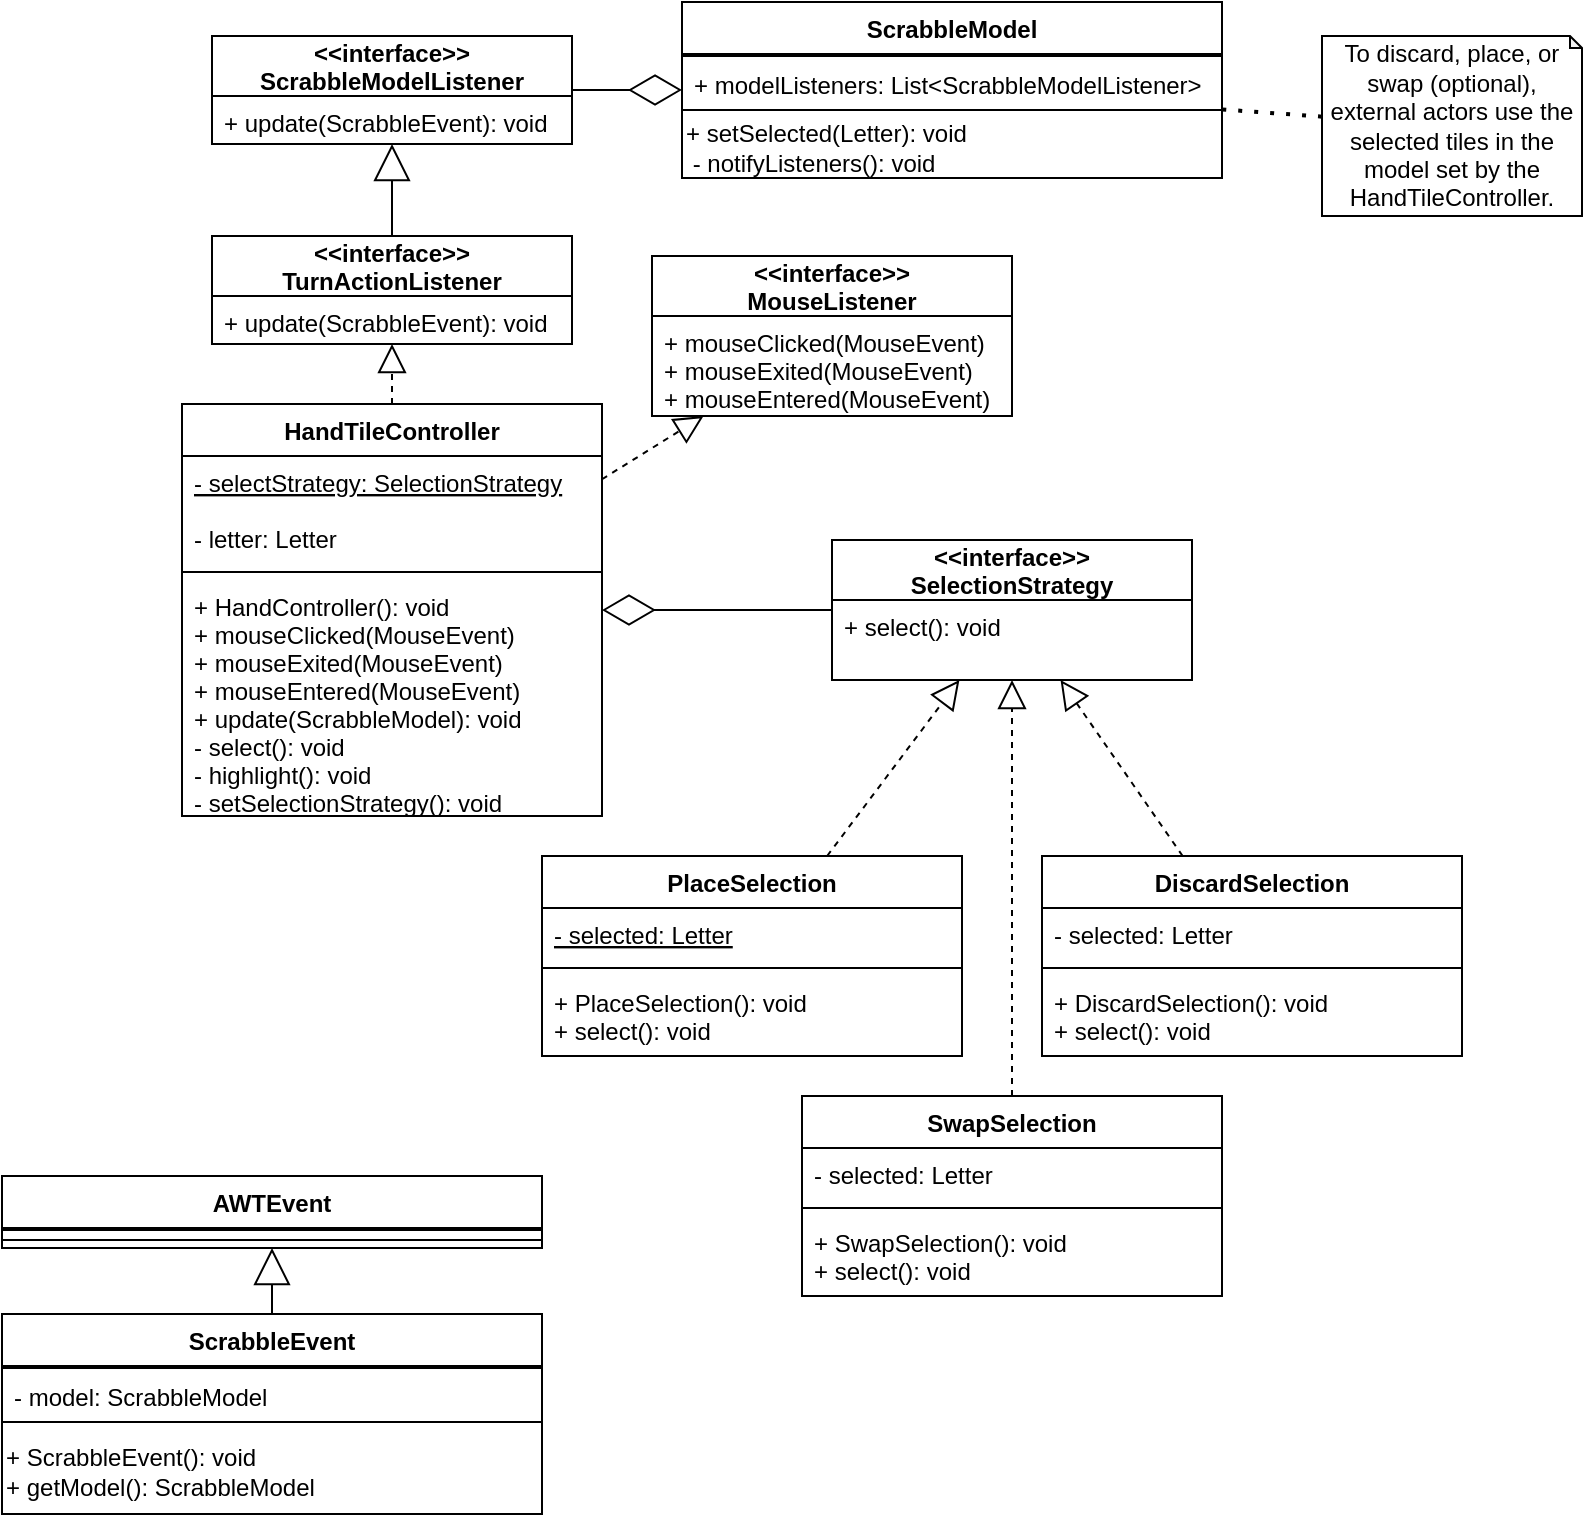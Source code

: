 <mxfile version="15.5.4" type="embed"><diagram id="HTirJWirQs5WPqJ1zvMP" name="Page-1"><mxGraphModel dx="488" dy="520" grid="1" gridSize="10" guides="1" tooltips="1" connect="1" arrows="1" fold="1" page="1" pageScale="1" pageWidth="850" pageHeight="1100" math="0" shadow="0"><root><mxCell id="0"/><mxCell id="1" parent="0"/><mxCell id="15" value="HandTileController" style="swimlane;fontStyle=1;align=center;verticalAlign=top;childLayout=stackLayout;horizontal=1;startSize=26;horizontalStack=0;resizeParent=1;resizeParentMax=0;resizeLast=0;collapsible=1;marginBottom=0;" parent="1" vertex="1"><mxGeometry x="100" y="274" width="210" height="206" as="geometry"/></mxCell><mxCell id="16" value="- selectStrategy: SelectionStrategy" style="text;strokeColor=none;fillColor=none;align=left;verticalAlign=top;spacingLeft=4;spacingRight=4;overflow=hidden;rotatable=0;points=[[0,0.5],[1,0.5]];portConstraint=eastwest;fontStyle=4" parent="15" vertex="1"><mxGeometry y="26" width="210" height="28" as="geometry"/></mxCell><mxCell id="78" value="- letter: Letter" style="text;strokeColor=none;fillColor=none;align=left;verticalAlign=top;spacingLeft=4;spacingRight=4;overflow=hidden;rotatable=0;points=[[0,0.5],[1,0.5]];portConstraint=eastwest;" vertex="1" parent="15"><mxGeometry y="54" width="210" height="26" as="geometry"/></mxCell><mxCell id="17" value="" style="line;strokeWidth=1;fillColor=none;align=left;verticalAlign=middle;spacingTop=-1;spacingLeft=3;spacingRight=3;rotatable=0;labelPosition=right;points=[];portConstraint=eastwest;" parent="15" vertex="1"><mxGeometry y="80" width="210" height="8" as="geometry"/></mxCell><mxCell id="18" value="+ HandController(): void&#10;+ mouseClicked(MouseEvent)&#10;+ mouseExited(MouseEvent)&#10;+ mouseEntered(MouseEvent)&#10;+ update(ScrabbleModel): void&#10;- select(): void&#10;- highlight(): void&#10;- setSelectionStrategy(): void" style="text;strokeColor=none;fillColor=none;align=left;verticalAlign=top;spacingLeft=4;spacingRight=4;overflow=hidden;rotatable=0;points=[[0,0.5],[1,0.5]];portConstraint=eastwest;" parent="15" vertex="1"><mxGeometry y="88" width="210" height="118" as="geometry"/></mxCell><mxCell id="30" value="&lt;&lt;interface&gt;&gt;&#10;SelectionStrategy" style="swimlane;fontStyle=1;childLayout=stackLayout;horizontal=1;startSize=30;fillColor=none;horizontalStack=0;resizeParent=1;resizeParentMax=0;resizeLast=0;collapsible=1;marginBottom=0;" parent="1" vertex="1"><mxGeometry x="425" y="342" width="180" height="70" as="geometry"/></mxCell><mxCell id="31" value="+ select(): void&#10;" style="text;strokeColor=none;fillColor=none;align=left;verticalAlign=top;spacingLeft=4;spacingRight=4;overflow=hidden;rotatable=0;points=[[0,0.5],[1,0.5]];portConstraint=eastwest;fontStyle=0" parent="30" vertex="1"><mxGeometry y="30" width="180" height="40" as="geometry"/></mxCell><mxCell id="32" value="PlaceSelection" style="swimlane;fontStyle=1;align=center;verticalAlign=top;childLayout=stackLayout;horizontal=1;startSize=26;horizontalStack=0;resizeParent=1;resizeParentMax=0;resizeLast=0;collapsible=1;marginBottom=0;" parent="1" vertex="1"><mxGeometry x="280" y="500" width="210" height="100" as="geometry"/></mxCell><mxCell id="33" value="- selected: Letter" style="text;strokeColor=none;fillColor=none;align=left;verticalAlign=top;spacingLeft=4;spacingRight=4;overflow=hidden;rotatable=0;points=[[0,0.5],[1,0.5]];portConstraint=eastwest;fontStyle=4" parent="32" vertex="1"><mxGeometry y="26" width="210" height="26" as="geometry"/></mxCell><mxCell id="34" value="" style="line;strokeWidth=1;fillColor=none;align=left;verticalAlign=middle;spacingTop=-1;spacingLeft=3;spacingRight=3;rotatable=0;labelPosition=right;points=[];portConstraint=eastwest;" parent="32" vertex="1"><mxGeometry y="52" width="210" height="8" as="geometry"/></mxCell><mxCell id="35" value="+ PlaceSelection(): void&#10;+ select(): void " style="text;strokeColor=none;fillColor=none;align=left;verticalAlign=top;spacingLeft=4;spacingRight=4;overflow=hidden;rotatable=0;points=[[0,0.5],[1,0.5]];portConstraint=eastwest;" parent="32" vertex="1"><mxGeometry y="60" width="210" height="40" as="geometry"/></mxCell><mxCell id="36" value="DiscardSelection" style="swimlane;fontStyle=1;align=center;verticalAlign=top;childLayout=stackLayout;horizontal=1;startSize=26;horizontalStack=0;resizeParent=1;resizeParentMax=0;resizeLast=0;collapsible=1;marginBottom=0;" parent="1" vertex="1"><mxGeometry x="530" y="500" width="210" height="100" as="geometry"/></mxCell><mxCell id="37" value="- selected: Letter" style="text;strokeColor=none;fillColor=none;align=left;verticalAlign=top;spacingLeft=4;spacingRight=4;overflow=hidden;rotatable=0;points=[[0,0.5],[1,0.5]];portConstraint=eastwest;fontStyle=0" parent="36" vertex="1"><mxGeometry y="26" width="210" height="26" as="geometry"/></mxCell><mxCell id="38" value="" style="line;strokeWidth=1;fillColor=none;align=left;verticalAlign=middle;spacingTop=-1;spacingLeft=3;spacingRight=3;rotatable=0;labelPosition=right;points=[];portConstraint=eastwest;" parent="36" vertex="1"><mxGeometry y="52" width="210" height="8" as="geometry"/></mxCell><mxCell id="39" value="+ DiscardSelection(): void&#10;+ select(): void " style="text;strokeColor=none;fillColor=none;align=left;verticalAlign=top;spacingLeft=4;spacingRight=4;overflow=hidden;rotatable=0;points=[[0,0.5],[1,0.5]];portConstraint=eastwest;" parent="36" vertex="1"><mxGeometry y="60" width="210" height="40" as="geometry"/></mxCell><mxCell id="40" value="&lt;&lt;interface&gt;&gt;&#10;MouseListener" style="swimlane;fontStyle=1;childLayout=stackLayout;horizontal=1;startSize=30;fillColor=none;horizontalStack=0;resizeParent=1;resizeParentMax=0;resizeLast=0;collapsible=1;marginBottom=0;" parent="1" vertex="1"><mxGeometry x="335" y="200" width="180" height="80" as="geometry"/></mxCell><mxCell id="41" value="+ mouseClicked(MouseEvent)&#10;+ mouseExited(MouseEvent)&#10;+ mouseEntered(MouseEvent)" style="text;strokeColor=none;fillColor=none;align=left;verticalAlign=top;spacingLeft=4;spacingRight=4;overflow=hidden;rotatable=0;points=[[0,0.5],[1,0.5]];portConstraint=eastwest;fontStyle=0" parent="40" vertex="1"><mxGeometry y="30" width="180" height="50" as="geometry"/></mxCell><mxCell id="42" value="" style="endArrow=block;dashed=1;endFill=0;endSize=12;html=1;rounded=0;" parent="1" source="32" target="30" edge="1"><mxGeometry width="160" relative="1" as="geometry"><mxPoint x="490" y="350" as="sourcePoint"/><mxPoint x="650" y="350" as="targetPoint"/></mxGeometry></mxCell><mxCell id="43" value="" style="endArrow=block;dashed=1;endFill=0;endSize=12;html=1;rounded=0;" parent="1" source="36" target="30" edge="1"><mxGeometry width="160" relative="1" as="geometry"><mxPoint x="509.5" y="380" as="sourcePoint"/><mxPoint x="563.167" y="310" as="targetPoint"/></mxGeometry></mxCell><mxCell id="44" value="" style="endArrow=block;dashed=1;endFill=0;endSize=12;html=1;rounded=0;" parent="1" source="15" target="40" edge="1"><mxGeometry width="160" relative="1" as="geometry"><mxPoint x="509.5" y="380" as="sourcePoint"/><mxPoint x="563.167" y="310" as="targetPoint"/></mxGeometry></mxCell><mxCell id="45" value="" style="endArrow=diamondThin;endFill=0;endSize=24;html=1;rounded=0;" parent="1" source="30" target="15" edge="1"><mxGeometry width="160" relative="1" as="geometry"><mxPoint x="350" y="350" as="sourcePoint"/><mxPoint x="510" y="350" as="targetPoint"/></mxGeometry></mxCell><mxCell id="49" value="" style="endArrow=diamondThin;endFill=0;endSize=24;html=1;rounded=0;" parent="1" source="50" target="61" edge="1"><mxGeometry width="160" relative="1" as="geometry"><mxPoint x="435" y="410.645" as="sourcePoint"/><mxPoint x="350" y="136.412" as="targetPoint"/></mxGeometry></mxCell><mxCell id="50" value="&lt;&lt;interface&gt;&gt;&#10;ScrabbleModelListener" style="swimlane;fontStyle=1;childLayout=stackLayout;horizontal=1;startSize=30;fillColor=none;horizontalStack=0;resizeParent=1;resizeParentMax=0;resizeLast=0;collapsible=1;marginBottom=0;" parent="1" vertex="1"><mxGeometry x="115" y="90" width="180" height="54" as="geometry"/></mxCell><mxCell id="51" value="+ update(ScrabbleEvent): void&#10;" style="text;strokeColor=none;fillColor=none;align=left;verticalAlign=top;spacingLeft=4;spacingRight=4;overflow=hidden;rotatable=0;points=[[0,0.5],[1,0.5]];portConstraint=eastwest;fontStyle=0" parent="50" vertex="1"><mxGeometry y="30" width="180" height="24" as="geometry"/></mxCell><mxCell id="52" value="" style="endArrow=block;dashed=1;endFill=0;endSize=12;html=1;rounded=0;" parent="1" source="15" target="53" edge="1"><mxGeometry width="160" relative="1" as="geometry"><mxPoint x="320" y="369.516" as="sourcePoint"/><mxPoint x="205" y="250" as="targetPoint"/></mxGeometry></mxCell><mxCell id="53" value="&lt;&lt;interface&gt;&gt;&#10;TurnActionListener" style="swimlane;fontStyle=1;childLayout=stackLayout;horizontal=1;startSize=30;fillColor=none;horizontalStack=0;resizeParent=1;resizeParentMax=0;resizeLast=0;collapsible=1;marginBottom=0;" parent="1" vertex="1"><mxGeometry x="115" y="190" width="180" height="54" as="geometry"/></mxCell><mxCell id="54" value="+ update(ScrabbleEvent): void&#10;" style="text;strokeColor=none;fillColor=none;align=left;verticalAlign=top;spacingLeft=4;spacingRight=4;overflow=hidden;rotatable=0;points=[[0,0.5],[1,0.5]];portConstraint=eastwest;fontStyle=0" parent="53" vertex="1"><mxGeometry y="30" width="180" height="24" as="geometry"/></mxCell><mxCell id="55" value="" style="endArrow=block;endSize=16;endFill=0;html=1;rounded=0;" parent="1" source="53" target="50" edge="1"><mxGeometry width="160" relative="1" as="geometry"><mxPoint x="425" y="180" as="sourcePoint"/><mxPoint x="425" y="118" as="targetPoint"/></mxGeometry></mxCell><mxCell id="56" value="SwapSelection" style="swimlane;fontStyle=1;align=center;verticalAlign=top;childLayout=stackLayout;horizontal=1;startSize=26;horizontalStack=0;resizeParent=1;resizeParentMax=0;resizeLast=0;collapsible=1;marginBottom=0;" parent="1" vertex="1"><mxGeometry x="410" y="620" width="210" height="100" as="geometry"/></mxCell><mxCell id="57" value="- selected: Letter" style="text;strokeColor=none;fillColor=none;align=left;verticalAlign=top;spacingLeft=4;spacingRight=4;overflow=hidden;rotatable=0;points=[[0,0.5],[1,0.5]];portConstraint=eastwest;fontStyle=0" parent="56" vertex="1"><mxGeometry y="26" width="210" height="26" as="geometry"/></mxCell><mxCell id="58" value="" style="line;strokeWidth=1;fillColor=none;align=left;verticalAlign=middle;spacingTop=-1;spacingLeft=3;spacingRight=3;rotatable=0;labelPosition=right;points=[];portConstraint=eastwest;" parent="56" vertex="1"><mxGeometry y="52" width="210" height="8" as="geometry"/></mxCell><mxCell id="59" value="+ SwapSelection(): void&#10;+ select(): void " style="text;strokeColor=none;fillColor=none;align=left;verticalAlign=top;spacingLeft=4;spacingRight=4;overflow=hidden;rotatable=0;points=[[0,0.5],[1,0.5]];portConstraint=eastwest;" parent="56" vertex="1"><mxGeometry y="60" width="210" height="40" as="geometry"/></mxCell><mxCell id="60" value="" style="endArrow=block;dashed=1;endFill=0;endSize=12;html=1;rounded=0;" parent="1" source="56" target="30" edge="1"><mxGeometry width="160" relative="1" as="geometry"><mxPoint x="612.857" y="510" as="sourcePoint"/><mxPoint x="550" y="422" as="targetPoint"/></mxGeometry></mxCell><mxCell id="61" value="ScrabbleModel" style="swimlane;fontStyle=1;align=center;verticalAlign=top;childLayout=stackLayout;horizontal=1;startSize=26;horizontalStack=0;resizeParent=1;resizeParentMax=0;resizeLast=0;collapsible=1;marginBottom=0;" parent="1" vertex="1"><mxGeometry x="350" y="73" width="270" height="88" as="geometry"/></mxCell><mxCell id="62" value="" style="line;strokeWidth=1;fillColor=none;align=left;verticalAlign=middle;spacingTop=-1;spacingLeft=3;spacingRight=3;rotatable=0;labelPosition=right;points=[];portConstraint=eastwest;" parent="61" vertex="1"><mxGeometry y="26" width="270" height="2" as="geometry"/></mxCell><mxCell id="63" value="+ modelListeners: List&lt;ScrabbleModelListener&gt;" style="text;strokeColor=none;fillColor=none;align=left;verticalAlign=top;spacingLeft=4;spacingRight=4;overflow=hidden;rotatable=0;points=[[0,0.5],[1,0.5]];portConstraint=eastwest;" parent="61" vertex="1"><mxGeometry y="28" width="270" height="22" as="geometry"/></mxCell><mxCell id="64" value="" style="line;strokeWidth=1;fillColor=none;align=left;verticalAlign=middle;spacingTop=-1;spacingLeft=3;spacingRight=3;rotatable=0;labelPosition=right;points=[];portConstraint=eastwest;" parent="61" vertex="1"><mxGeometry y="50" width="270" height="8" as="geometry"/></mxCell><mxCell id="65" value="&lt;span&gt;+ setSelected(Letter): void&lt;br&gt;&amp;nbsp;- notifyListeners(): void&lt;br&gt;&lt;/span&gt;" style="text;html=1;strokeColor=none;fillColor=none;align=left;verticalAlign=middle;whiteSpace=wrap;rounded=0;" parent="61" vertex="1"><mxGeometry y="58" width="270" height="30" as="geometry"/></mxCell><mxCell id="66" value="" style="endArrow=none;dashed=1;html=1;dashPattern=1 3;strokeWidth=2;rounded=0;" parent="1" source="68" target="61" edge="1"><mxGeometry width="50" height="50" relative="1" as="geometry"><mxPoint x="680" y="150" as="sourcePoint"/><mxPoint x="460" y="210" as="targetPoint"/></mxGeometry></mxCell><mxCell id="68" value="To discard, place, or swap (optional), external actors use the selected tiles in the model set by the HandTileController." style="shape=note;whiteSpace=wrap;html=1;backgroundOutline=1;darkOpacity=0.05;size=6;" parent="1" vertex="1"><mxGeometry x="670" y="90" width="130" height="90" as="geometry"/></mxCell><mxCell id="69" value="ScrabbleEvent" style="swimlane;fontStyle=1;align=center;verticalAlign=top;childLayout=stackLayout;horizontal=1;startSize=26;horizontalStack=0;resizeParent=1;resizeParentMax=0;resizeLast=0;collapsible=1;marginBottom=0;" vertex="1" parent="1"><mxGeometry x="10" y="729" width="270" height="100" as="geometry"/></mxCell><mxCell id="70" value="" style="line;strokeWidth=1;fillColor=none;align=left;verticalAlign=middle;spacingTop=-1;spacingLeft=3;spacingRight=3;rotatable=0;labelPosition=right;points=[];portConstraint=eastwest;" vertex="1" parent="69"><mxGeometry y="26" width="270" height="2" as="geometry"/></mxCell><mxCell id="71" value="- model: ScrabbleModel" style="text;strokeColor=none;fillColor=none;align=left;verticalAlign=top;spacingLeft=4;spacingRight=4;overflow=hidden;rotatable=0;points=[[0,0.5],[1,0.5]];portConstraint=eastwest;" vertex="1" parent="69"><mxGeometry y="28" width="270" height="22" as="geometry"/></mxCell><mxCell id="72" value="" style="line;strokeWidth=1;fillColor=none;align=left;verticalAlign=middle;spacingTop=-1;spacingLeft=3;spacingRight=3;rotatable=0;labelPosition=right;points=[];portConstraint=eastwest;" vertex="1" parent="69"><mxGeometry y="50" width="270" height="8" as="geometry"/></mxCell><mxCell id="73" value="&lt;span&gt;+ ScrabbleEvent(): void&lt;br&gt;+ getModel(): ScrabbleModel&lt;br&gt;&lt;/span&gt;" style="text;html=1;strokeColor=none;fillColor=none;align=left;verticalAlign=middle;whiteSpace=wrap;rounded=0;" vertex="1" parent="69"><mxGeometry y="58" width="270" height="42" as="geometry"/></mxCell><mxCell id="74" value="" style="endArrow=block;endSize=16;endFill=0;html=1;rounded=0;" edge="1" parent="1" source="69" target="75"><mxGeometry width="160" relative="1" as="geometry"><mxPoint x="134.5" y="692" as="sourcePoint"/><mxPoint x="145" y="680" as="targetPoint"/></mxGeometry></mxCell><mxCell id="75" value="AWTEvent" style="swimlane;fontStyle=1;align=center;verticalAlign=top;childLayout=stackLayout;horizontal=1;startSize=26;horizontalStack=0;resizeParent=1;resizeParentMax=0;resizeLast=0;collapsible=1;marginBottom=0;" vertex="1" parent="1"><mxGeometry x="10" y="660" width="270" height="36" as="geometry"/></mxCell><mxCell id="76" value="" style="line;strokeWidth=1;fillColor=none;align=left;verticalAlign=middle;spacingTop=-1;spacingLeft=3;spacingRight=3;rotatable=0;labelPosition=right;points=[];portConstraint=eastwest;" vertex="1" parent="75"><mxGeometry y="26" width="270" height="2" as="geometry"/></mxCell><mxCell id="77" value="" style="line;strokeWidth=1;fillColor=none;align=left;verticalAlign=middle;spacingTop=-1;spacingLeft=3;spacingRight=3;rotatable=0;labelPosition=right;points=[];portConstraint=eastwest;" vertex="1" parent="75"><mxGeometry y="28" width="270" height="8" as="geometry"/></mxCell></root></mxGraphModel></diagram></mxfile>